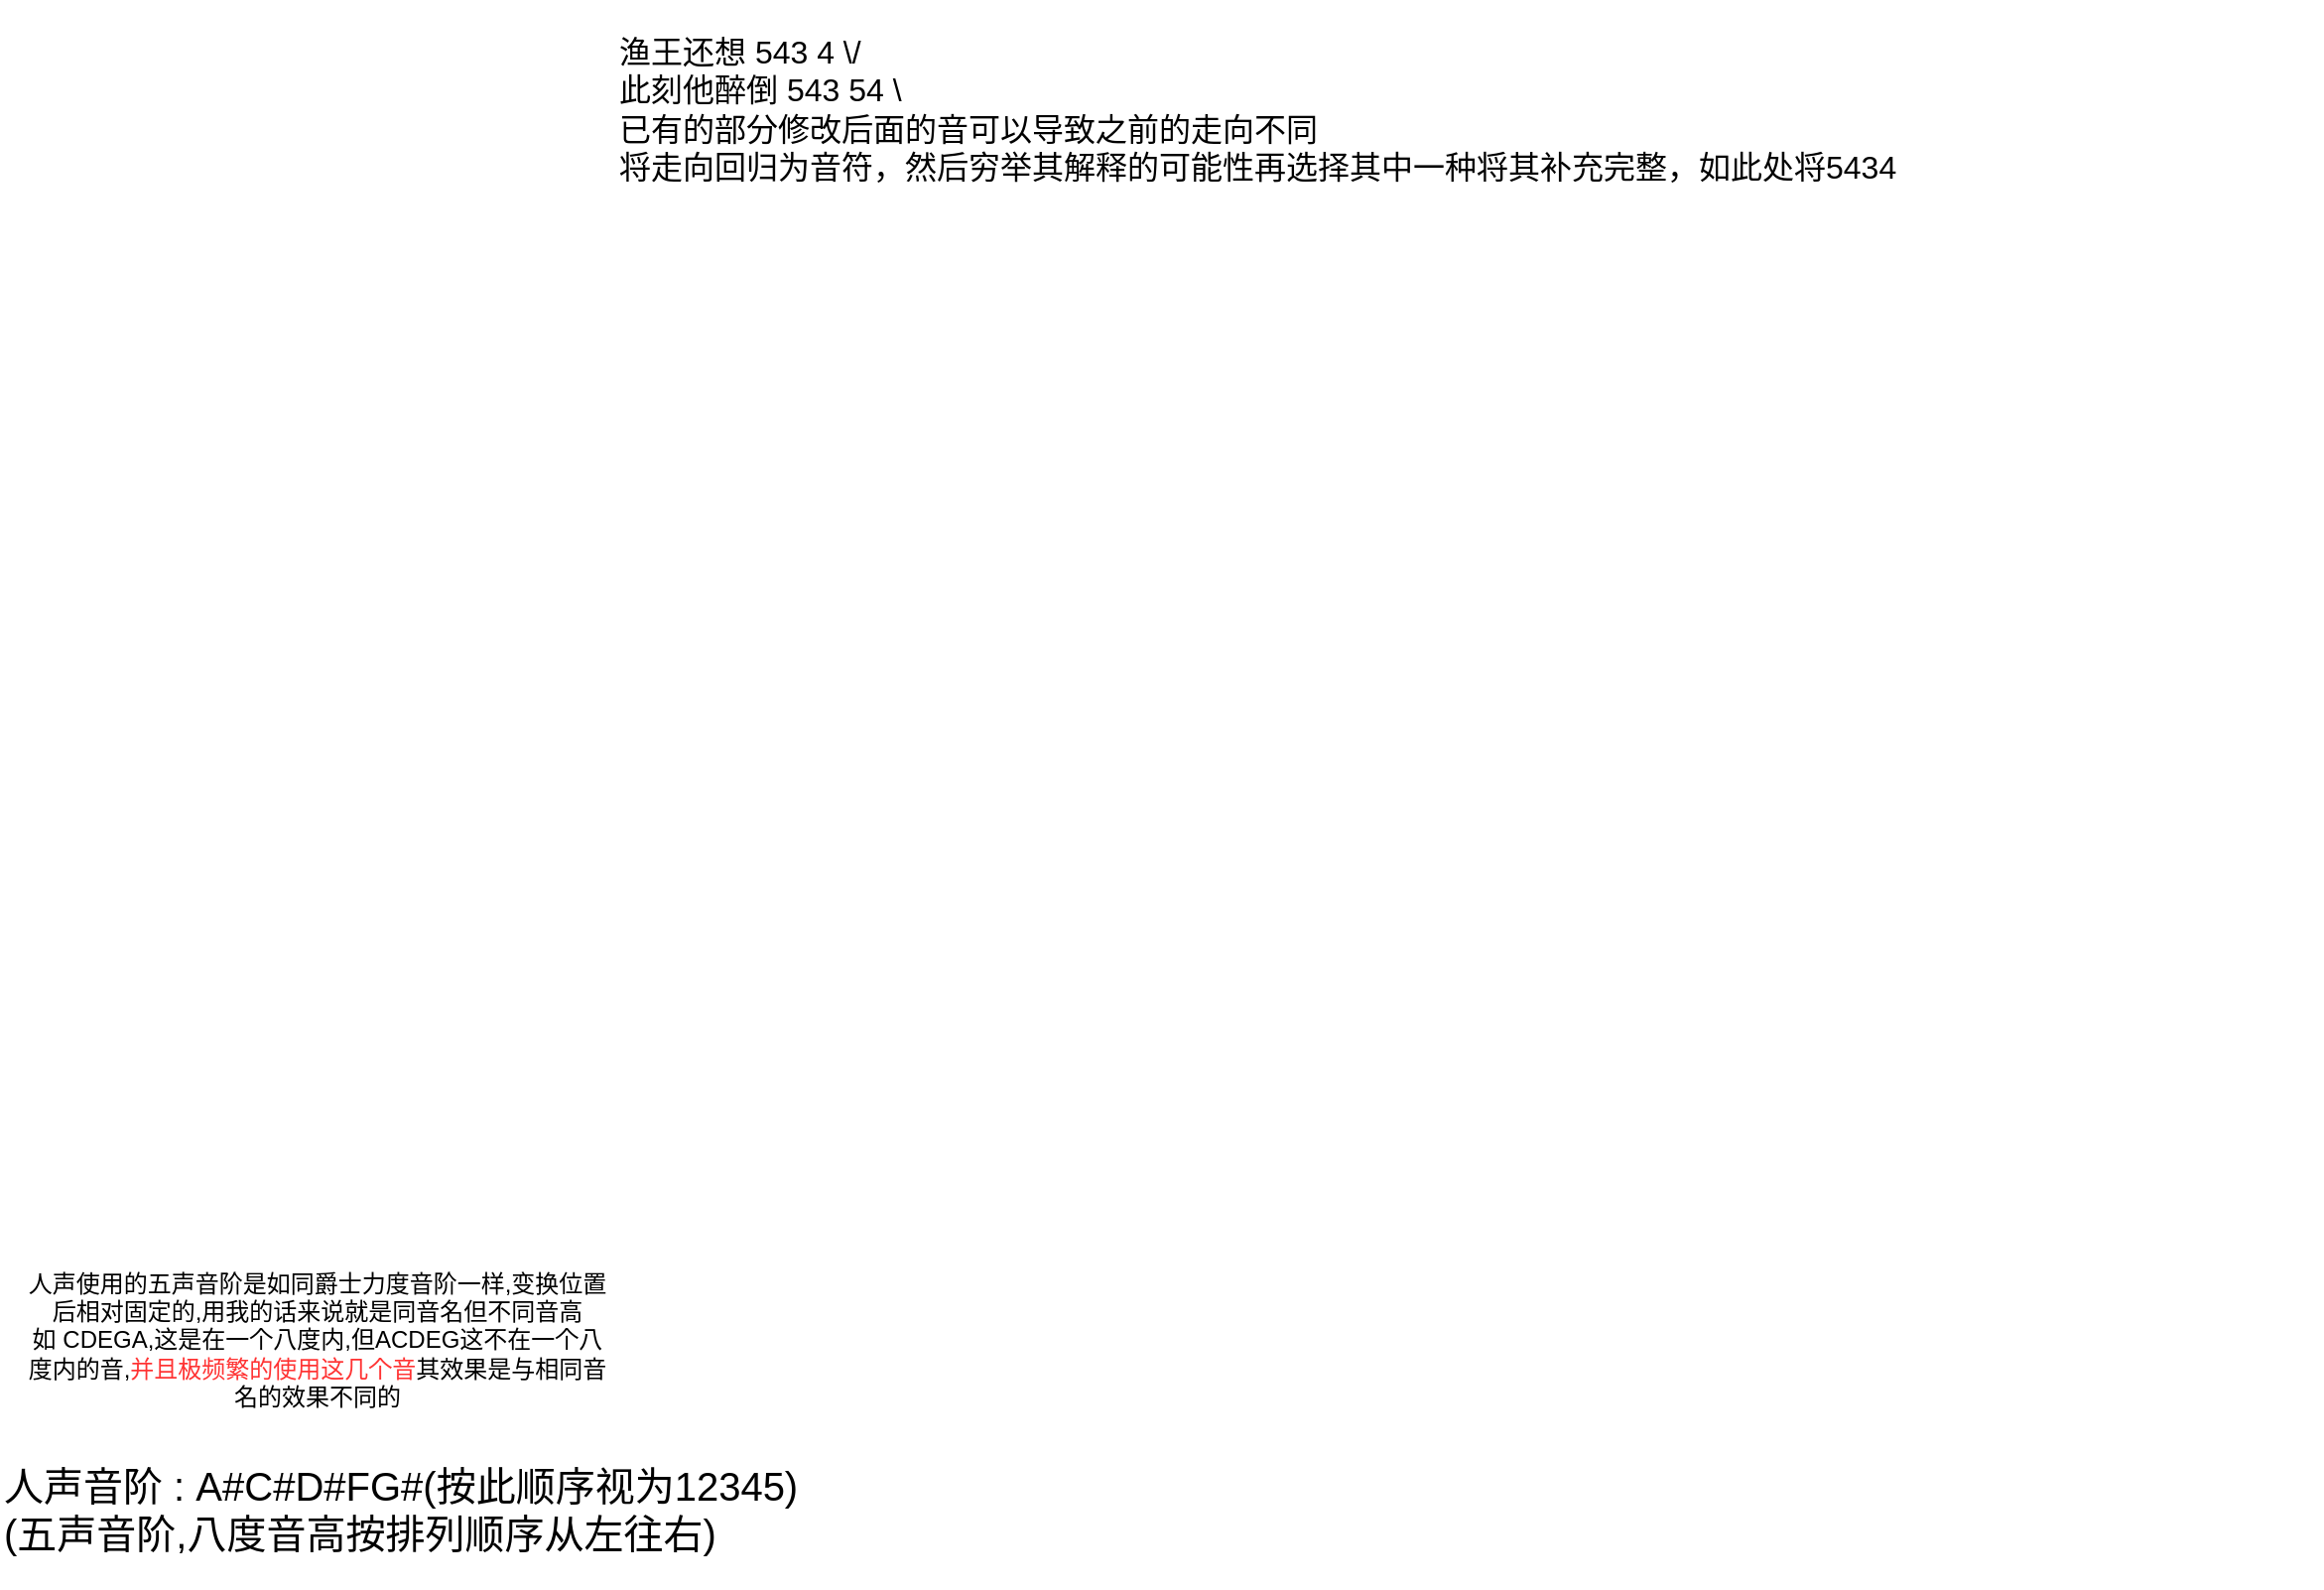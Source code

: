 <mxfile version="21.1.5" type="github">
  <diagram name="第 1 页" id="QdRId8iW14xugF0lzdwk">
    <mxGraphModel dx="6" dy="1170" grid="1" gridSize="10" guides="1" tooltips="1" connect="1" arrows="1" fold="1" page="1" pageScale="1" pageWidth="827" pageHeight="1169" math="0" shadow="0">
      <root>
        <mxCell id="0" />
        <mxCell id="1" parent="0" />
        <mxCell id="QmosnBfjX8igaR8JJhyt-29" value="&lt;div&gt;人声使用的五声音阶是如同爵士力度音阶一样,变换位置后相对固定的,用我的话来说就是同音名但不同音高&lt;/div&gt;&lt;div&gt;如&lt;span style=&quot;white-space: pre;&quot;&gt; &lt;/span&gt;CDEGA,这是在一个八度内,但ACDEG这不在一个八度内的音,&lt;font color=&quot;#ff3333&quot;&gt;并且极频繁的使用这几个音&lt;/font&gt;其效果是与相同音名的效果不同的&lt;/div&gt;" style="text;html=1;strokeColor=none;fillColor=none;align=center;verticalAlign=middle;whiteSpace=wrap;rounded=0;" parent="1" vertex="1">
          <mxGeometry x="10" y="-20" width="300" height="30" as="geometry" />
        </mxCell>
        <mxCell id="QmosnBfjX8igaR8JJhyt-31" value="&lt;div style=&quot;font-size: 20px;&quot;&gt;&lt;font style=&quot;font-size: 20px;&quot;&gt;人声音阶 : A#C#D#FG#(按此顺序视为12345)&lt;/font&gt;&lt;/div&gt;&lt;div style=&quot;font-size: 20px;&quot;&gt;&lt;font style=&quot;font-size: 20px;&quot;&gt;(五声音阶,八度音高按排列顺序从左往右)&lt;/font&gt;&lt;/div&gt;" style="text;html=1;align=left;verticalAlign=middle;resizable=0;points=[];autosize=1;strokeColor=none;fillColor=none;" parent="1" vertex="1">
          <mxGeometry y="40" width="540" height="80" as="geometry" />
        </mxCell>
        <mxCell id="ya9zr0wl_hQoRQG6ac8J-2" value="&lt;div&gt;渔王还想 543 4 \/&lt;/div&gt;&lt;div&gt;此刻他醉倒 543 54 \\&lt;/div&gt;&lt;div&gt;已有的部分修改后面的音可以导致之前的走向不同&lt;/div&gt;&lt;div&gt;将走向回归为音符，然后穷举其解释的可能性再选择其中一种将其补充完整，如此处将5434&lt;br&gt;&lt;/div&gt;" style="text;html=1;align=left;verticalAlign=middle;resizable=0;points=[];autosize=1;strokeColor=none;fillColor=none;fontSize=16;" vertex="1" parent="1">
          <mxGeometry x="310" y="-680" width="860" height="110" as="geometry" />
        </mxCell>
      </root>
    </mxGraphModel>
  </diagram>
</mxfile>
